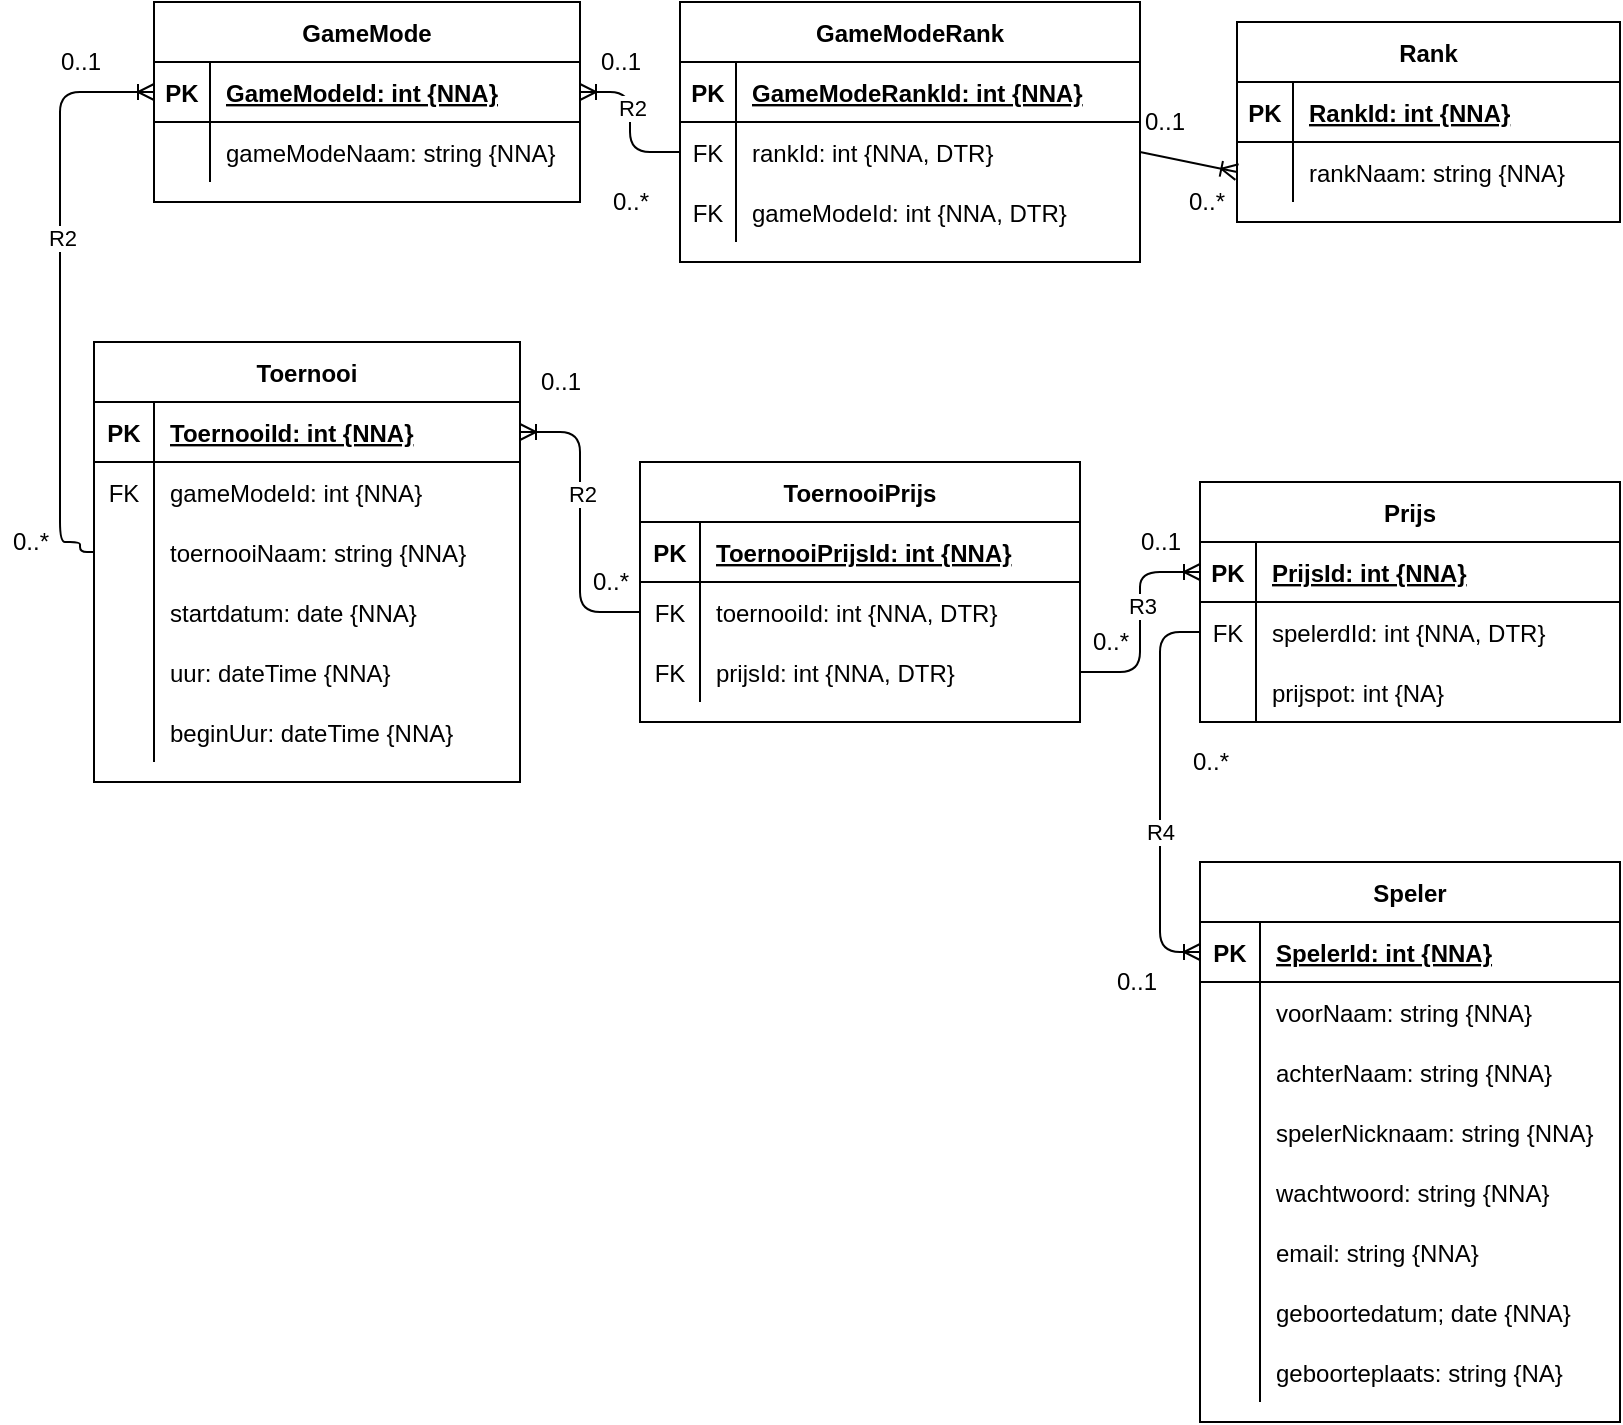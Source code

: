 <mxfile version="14.6.13" type="device"><diagram id="ePdH0c0GucVnNl-xAC8Q" name="Page-1"><mxGraphModel dx="1422" dy="822" grid="1" gridSize="10" guides="1" tooltips="1" connect="1" arrows="1" fold="1" page="1" pageScale="1" pageWidth="827" pageHeight="1169" math="0" shadow="0"><root><mxCell id="0"/><mxCell id="1" parent="0"/><mxCell id="qW6CGjtW-PosyY1pfJ4W-14" value="Speler" style="shape=table;startSize=30;container=1;collapsible=1;childLayout=tableLayout;fixedRows=1;rowLines=0;fontStyle=1;align=center;resizeLast=1;" parent="1" vertex="1"><mxGeometry x="610" y="460" width="210" height="280" as="geometry"/></mxCell><mxCell id="qW6CGjtW-PosyY1pfJ4W-15" value="" style="shape=partialRectangle;collapsible=0;dropTarget=0;pointerEvents=0;fillColor=none;top=0;left=0;bottom=1;right=0;points=[[0,0.5],[1,0.5]];portConstraint=eastwest;" parent="qW6CGjtW-PosyY1pfJ4W-14" vertex="1"><mxGeometry y="30" width="210" height="30" as="geometry"/></mxCell><mxCell id="qW6CGjtW-PosyY1pfJ4W-16" value="PK" style="shape=partialRectangle;connectable=0;fillColor=none;top=0;left=0;bottom=0;right=0;fontStyle=1;overflow=hidden;" parent="qW6CGjtW-PosyY1pfJ4W-15" vertex="1"><mxGeometry width="30" height="30" as="geometry"/></mxCell><mxCell id="qW6CGjtW-PosyY1pfJ4W-17" value="SpelerId: int {NNA}" style="shape=partialRectangle;connectable=0;fillColor=none;top=0;left=0;bottom=0;right=0;align=left;spacingLeft=6;fontStyle=5;overflow=hidden;" parent="qW6CGjtW-PosyY1pfJ4W-15" vertex="1"><mxGeometry x="30" width="180" height="30" as="geometry"/></mxCell><mxCell id="qW6CGjtW-PosyY1pfJ4W-18" value="" style="shape=partialRectangle;collapsible=0;dropTarget=0;pointerEvents=0;fillColor=none;top=0;left=0;bottom=0;right=0;points=[[0,0.5],[1,0.5]];portConstraint=eastwest;" parent="qW6CGjtW-PosyY1pfJ4W-14" vertex="1"><mxGeometry y="60" width="210" height="30" as="geometry"/></mxCell><mxCell id="qW6CGjtW-PosyY1pfJ4W-19" value="" style="shape=partialRectangle;connectable=0;fillColor=none;top=0;left=0;bottom=0;right=0;editable=1;overflow=hidden;" parent="qW6CGjtW-PosyY1pfJ4W-18" vertex="1"><mxGeometry width="30" height="30" as="geometry"/></mxCell><mxCell id="qW6CGjtW-PosyY1pfJ4W-20" value="voorNaam: string {NNA}" style="shape=partialRectangle;connectable=0;fillColor=none;top=0;left=0;bottom=0;right=0;align=left;spacingLeft=6;overflow=hidden;" parent="qW6CGjtW-PosyY1pfJ4W-18" vertex="1"><mxGeometry x="30" width="180" height="30" as="geometry"/></mxCell><mxCell id="7id1GCSX0Rq9auV7z-oB-1" value="" style="shape=partialRectangle;collapsible=0;dropTarget=0;pointerEvents=0;fillColor=none;top=0;left=0;bottom=0;right=0;points=[[0,0.5],[1,0.5]];portConstraint=eastwest;" parent="qW6CGjtW-PosyY1pfJ4W-14" vertex="1"><mxGeometry y="90" width="210" height="30" as="geometry"/></mxCell><mxCell id="7id1GCSX0Rq9auV7z-oB-2" value="" style="shape=partialRectangle;connectable=0;fillColor=none;top=0;left=0;bottom=0;right=0;editable=1;overflow=hidden;" parent="7id1GCSX0Rq9auV7z-oB-1" vertex="1"><mxGeometry width="30" height="30" as="geometry"/></mxCell><mxCell id="7id1GCSX0Rq9auV7z-oB-3" value="achterNaam: string {NNA}" style="shape=partialRectangle;connectable=0;fillColor=none;top=0;left=0;bottom=0;right=0;align=left;spacingLeft=6;overflow=hidden;" parent="7id1GCSX0Rq9auV7z-oB-1" vertex="1"><mxGeometry x="30" width="180" height="30" as="geometry"/></mxCell><mxCell id="qW6CGjtW-PosyY1pfJ4W-21" value="" style="shape=partialRectangle;collapsible=0;dropTarget=0;pointerEvents=0;fillColor=none;top=0;left=0;bottom=0;right=0;points=[[0,0.5],[1,0.5]];portConstraint=eastwest;" parent="qW6CGjtW-PosyY1pfJ4W-14" vertex="1"><mxGeometry y="120" width="210" height="30" as="geometry"/></mxCell><mxCell id="qW6CGjtW-PosyY1pfJ4W-22" value="" style="shape=partialRectangle;connectable=0;fillColor=none;top=0;left=0;bottom=0;right=0;editable=1;overflow=hidden;" parent="qW6CGjtW-PosyY1pfJ4W-21" vertex="1"><mxGeometry width="30" height="30" as="geometry"/></mxCell><mxCell id="qW6CGjtW-PosyY1pfJ4W-23" value="spelerNicknaam: string {NNA}" style="shape=partialRectangle;connectable=0;fillColor=none;top=0;left=0;bottom=0;right=0;align=left;spacingLeft=6;overflow=hidden;" parent="qW6CGjtW-PosyY1pfJ4W-21" vertex="1"><mxGeometry x="30" width="180" height="30" as="geometry"/></mxCell><mxCell id="HG0-tqQ1zg849oPvPmrR-7" value="" style="shape=partialRectangle;collapsible=0;dropTarget=0;pointerEvents=0;fillColor=none;top=0;left=0;bottom=0;right=0;points=[[0,0.5],[1,0.5]];portConstraint=eastwest;" parent="qW6CGjtW-PosyY1pfJ4W-14" vertex="1"><mxGeometry y="150" width="210" height="30" as="geometry"/></mxCell><mxCell id="HG0-tqQ1zg849oPvPmrR-8" value="" style="shape=partialRectangle;connectable=0;fillColor=none;top=0;left=0;bottom=0;right=0;editable=1;overflow=hidden;" parent="HG0-tqQ1zg849oPvPmrR-7" vertex="1"><mxGeometry width="30" height="30" as="geometry"/></mxCell><mxCell id="HG0-tqQ1zg849oPvPmrR-9" value="wachtwoord: string {NNA}" style="shape=partialRectangle;connectable=0;fillColor=none;top=0;left=0;bottom=0;right=0;align=left;spacingLeft=6;overflow=hidden;" parent="HG0-tqQ1zg849oPvPmrR-7" vertex="1"><mxGeometry x="30" width="180" height="30" as="geometry"/></mxCell><mxCell id="HG0-tqQ1zg849oPvPmrR-1" value="" style="shape=partialRectangle;collapsible=0;dropTarget=0;pointerEvents=0;fillColor=none;top=0;left=0;bottom=0;right=0;points=[[0,0.5],[1,0.5]];portConstraint=eastwest;" parent="qW6CGjtW-PosyY1pfJ4W-14" vertex="1"><mxGeometry y="180" width="210" height="30" as="geometry"/></mxCell><mxCell id="HG0-tqQ1zg849oPvPmrR-2" value="" style="shape=partialRectangle;connectable=0;fillColor=none;top=0;left=0;bottom=0;right=0;editable=1;overflow=hidden;" parent="HG0-tqQ1zg849oPvPmrR-1" vertex="1"><mxGeometry width="30" height="30" as="geometry"/></mxCell><mxCell id="HG0-tqQ1zg849oPvPmrR-3" value="email: string {NNA}" style="shape=partialRectangle;connectable=0;fillColor=none;top=0;left=0;bottom=0;right=0;align=left;spacingLeft=6;overflow=hidden;" parent="HG0-tqQ1zg849oPvPmrR-1" vertex="1"><mxGeometry x="30" width="180" height="30" as="geometry"/></mxCell><mxCell id="qW6CGjtW-PosyY1pfJ4W-24" value="" style="shape=partialRectangle;collapsible=0;dropTarget=0;pointerEvents=0;fillColor=none;top=0;left=0;bottom=0;right=0;points=[[0,0.5],[1,0.5]];portConstraint=eastwest;" parent="qW6CGjtW-PosyY1pfJ4W-14" vertex="1"><mxGeometry y="210" width="210" height="30" as="geometry"/></mxCell><mxCell id="qW6CGjtW-PosyY1pfJ4W-25" value="" style="shape=partialRectangle;connectable=0;fillColor=none;top=0;left=0;bottom=0;right=0;editable=1;overflow=hidden;" parent="qW6CGjtW-PosyY1pfJ4W-24" vertex="1"><mxGeometry width="30" height="30" as="geometry"/></mxCell><mxCell id="qW6CGjtW-PosyY1pfJ4W-26" value="geboortedatum; date {NNA}" style="shape=partialRectangle;connectable=0;fillColor=none;top=0;left=0;bottom=0;right=0;align=left;spacingLeft=6;overflow=hidden;" parent="qW6CGjtW-PosyY1pfJ4W-24" vertex="1"><mxGeometry x="30" width="180" height="30" as="geometry"/></mxCell><mxCell id="qW6CGjtW-PosyY1pfJ4W-93" value="" style="shape=partialRectangle;collapsible=0;dropTarget=0;pointerEvents=0;fillColor=none;top=0;left=0;bottom=0;right=0;points=[[0,0.5],[1,0.5]];portConstraint=eastwest;" parent="qW6CGjtW-PosyY1pfJ4W-14" vertex="1"><mxGeometry y="240" width="210" height="30" as="geometry"/></mxCell><mxCell id="qW6CGjtW-PosyY1pfJ4W-94" value="" style="shape=partialRectangle;connectable=0;fillColor=none;top=0;left=0;bottom=0;right=0;editable=1;overflow=hidden;" parent="qW6CGjtW-PosyY1pfJ4W-93" vertex="1"><mxGeometry width="30" height="30" as="geometry"/></mxCell><mxCell id="qW6CGjtW-PosyY1pfJ4W-95" value="geboorteplaats: string {NA}" style="shape=partialRectangle;connectable=0;fillColor=none;top=0;left=0;bottom=0;right=0;align=left;spacingLeft=6;overflow=hidden;" parent="qW6CGjtW-PosyY1pfJ4W-93" vertex="1"><mxGeometry x="30" width="180" height="30" as="geometry"/></mxCell><mxCell id="qW6CGjtW-PosyY1pfJ4W-40" value="Toernooi" style="shape=table;startSize=30;container=1;collapsible=1;childLayout=tableLayout;fixedRows=1;rowLines=0;fontStyle=1;align=center;resizeLast=1;" parent="1" vertex="1"><mxGeometry x="57" y="200" width="213" height="220" as="geometry"/></mxCell><mxCell id="qW6CGjtW-PosyY1pfJ4W-41" value="" style="shape=partialRectangle;collapsible=0;dropTarget=0;pointerEvents=0;fillColor=none;top=0;left=0;bottom=1;right=0;points=[[0,0.5],[1,0.5]];portConstraint=eastwest;" parent="qW6CGjtW-PosyY1pfJ4W-40" vertex="1"><mxGeometry y="30" width="213" height="30" as="geometry"/></mxCell><mxCell id="qW6CGjtW-PosyY1pfJ4W-42" value="PK" style="shape=partialRectangle;connectable=0;fillColor=none;top=0;left=0;bottom=0;right=0;fontStyle=1;overflow=hidden;" parent="qW6CGjtW-PosyY1pfJ4W-41" vertex="1"><mxGeometry width="30" height="30" as="geometry"/></mxCell><mxCell id="qW6CGjtW-PosyY1pfJ4W-43" value="ToernooiId: int {NNA}" style="shape=partialRectangle;connectable=0;fillColor=none;top=0;left=0;bottom=0;right=0;align=left;spacingLeft=6;fontStyle=5;overflow=hidden;" parent="qW6CGjtW-PosyY1pfJ4W-41" vertex="1"><mxGeometry x="30" width="183" height="30" as="geometry"/></mxCell><mxCell id="2eN4JPL-GJjVE5kS_15K-87" value="" style="shape=partialRectangle;collapsible=0;dropTarget=0;pointerEvents=0;fillColor=none;top=0;left=0;bottom=0;right=0;points=[[0,0.5],[1,0.5]];portConstraint=eastwest;" parent="qW6CGjtW-PosyY1pfJ4W-40" vertex="1"><mxGeometry y="60" width="213" height="30" as="geometry"/></mxCell><mxCell id="2eN4JPL-GJjVE5kS_15K-88" value="FK" style="shape=partialRectangle;connectable=0;fillColor=none;top=0;left=0;bottom=0;right=0;fontStyle=0;overflow=hidden;" parent="2eN4JPL-GJjVE5kS_15K-87" vertex="1"><mxGeometry width="30" height="30" as="geometry"/></mxCell><mxCell id="2eN4JPL-GJjVE5kS_15K-89" value="gameModeId: int {NNA}" style="shape=partialRectangle;connectable=0;fillColor=none;top=0;left=0;bottom=0;right=0;align=left;spacingLeft=6;fontStyle=0;overflow=hidden;" parent="2eN4JPL-GJjVE5kS_15K-87" vertex="1"><mxGeometry x="30" width="183" height="30" as="geometry"/></mxCell><mxCell id="qW6CGjtW-PosyY1pfJ4W-44" value="" style="shape=partialRectangle;collapsible=0;dropTarget=0;pointerEvents=0;fillColor=none;top=0;left=0;bottom=0;right=0;points=[[0,0.5],[1,0.5]];portConstraint=eastwest;" parent="qW6CGjtW-PosyY1pfJ4W-40" vertex="1"><mxGeometry y="90" width="213" height="30" as="geometry"/></mxCell><mxCell id="qW6CGjtW-PosyY1pfJ4W-45" value="" style="shape=partialRectangle;connectable=0;fillColor=none;top=0;left=0;bottom=0;right=0;editable=1;overflow=hidden;" parent="qW6CGjtW-PosyY1pfJ4W-44" vertex="1"><mxGeometry width="30" height="30" as="geometry"/></mxCell><mxCell id="qW6CGjtW-PosyY1pfJ4W-46" value="toernooiNaam: string {NNA}" style="shape=partialRectangle;connectable=0;fillColor=none;top=0;left=0;bottom=0;right=0;align=left;spacingLeft=6;overflow=hidden;" parent="qW6CGjtW-PosyY1pfJ4W-44" vertex="1"><mxGeometry x="30" width="183" height="30" as="geometry"/></mxCell><mxCell id="qW6CGjtW-PosyY1pfJ4W-179" value="" style="shape=partialRectangle;collapsible=0;dropTarget=0;pointerEvents=0;fillColor=none;top=0;left=0;bottom=0;right=0;points=[[0,0.5],[1,0.5]];portConstraint=eastwest;" parent="qW6CGjtW-PosyY1pfJ4W-40" vertex="1"><mxGeometry y="120" width="213" height="30" as="geometry"/></mxCell><mxCell id="qW6CGjtW-PosyY1pfJ4W-180" value="" style="shape=partialRectangle;connectable=0;fillColor=none;top=0;left=0;bottom=0;right=0;editable=1;overflow=hidden;" parent="qW6CGjtW-PosyY1pfJ4W-179" vertex="1"><mxGeometry width="30" height="30" as="geometry"/></mxCell><mxCell id="qW6CGjtW-PosyY1pfJ4W-181" value="startdatum: date {NNA}" style="shape=partialRectangle;connectable=0;fillColor=none;top=0;left=0;bottom=0;right=0;align=left;spacingLeft=6;overflow=hidden;" parent="qW6CGjtW-PosyY1pfJ4W-179" vertex="1"><mxGeometry x="30" width="183" height="30" as="geometry"/></mxCell><mxCell id="7id1GCSX0Rq9auV7z-oB-5" value="" style="shape=partialRectangle;collapsible=0;dropTarget=0;pointerEvents=0;fillColor=none;top=0;left=0;bottom=0;right=0;points=[[0,0.5],[1,0.5]];portConstraint=eastwest;" parent="qW6CGjtW-PosyY1pfJ4W-40" vertex="1"><mxGeometry y="150" width="213" height="30" as="geometry"/></mxCell><mxCell id="7id1GCSX0Rq9auV7z-oB-6" value="" style="shape=partialRectangle;connectable=0;fillColor=none;top=0;left=0;bottom=0;right=0;editable=1;overflow=hidden;" parent="7id1GCSX0Rq9auV7z-oB-5" vertex="1"><mxGeometry width="30" height="30" as="geometry"/></mxCell><mxCell id="7id1GCSX0Rq9auV7z-oB-7" value="uur: dateTime {NNA}" style="shape=partialRectangle;connectable=0;fillColor=none;top=0;left=0;bottom=0;right=0;align=left;spacingLeft=6;overflow=hidden;" parent="7id1GCSX0Rq9auV7z-oB-5" vertex="1"><mxGeometry x="30" width="183" height="30" as="geometry"/></mxCell><mxCell id="IgzZ3JnWrpRaD6kEdkL5-1" value="" style="shape=partialRectangle;collapsible=0;dropTarget=0;pointerEvents=0;fillColor=none;top=0;left=0;bottom=0;right=0;points=[[0,0.5],[1,0.5]];portConstraint=eastwest;" parent="qW6CGjtW-PosyY1pfJ4W-40" vertex="1"><mxGeometry y="180" width="213" height="30" as="geometry"/></mxCell><mxCell id="IgzZ3JnWrpRaD6kEdkL5-2" value="" style="shape=partialRectangle;connectable=0;fillColor=none;top=0;left=0;bottom=0;right=0;editable=1;overflow=hidden;" parent="IgzZ3JnWrpRaD6kEdkL5-1" vertex="1"><mxGeometry width="30" height="30" as="geometry"/></mxCell><mxCell id="IgzZ3JnWrpRaD6kEdkL5-3" value="beginUur: dateTime {NNA}" style="shape=partialRectangle;connectable=0;fillColor=none;top=0;left=0;bottom=0;right=0;align=left;spacingLeft=6;overflow=hidden;" parent="IgzZ3JnWrpRaD6kEdkL5-1" vertex="1"><mxGeometry x="30" width="183" height="30" as="geometry"/></mxCell><mxCell id="qW6CGjtW-PosyY1pfJ4W-185" value="Prijs" style="shape=table;startSize=30;container=1;collapsible=1;childLayout=tableLayout;fixedRows=1;rowLines=0;fontStyle=1;align=center;resizeLast=1;" parent="1" vertex="1"><mxGeometry x="610" y="270" width="210" height="120" as="geometry"/></mxCell><mxCell id="qW6CGjtW-PosyY1pfJ4W-186" value="" style="shape=partialRectangle;collapsible=0;dropTarget=0;pointerEvents=0;fillColor=none;top=0;left=0;bottom=1;right=0;points=[[0,0.5],[1,0.5]];portConstraint=eastwest;" parent="qW6CGjtW-PosyY1pfJ4W-185" vertex="1"><mxGeometry y="30" width="210" height="30" as="geometry"/></mxCell><mxCell id="qW6CGjtW-PosyY1pfJ4W-187" value="PK" style="shape=partialRectangle;connectable=0;fillColor=none;top=0;left=0;bottom=0;right=0;fontStyle=1;overflow=hidden;" parent="qW6CGjtW-PosyY1pfJ4W-186" vertex="1"><mxGeometry width="28" height="30" as="geometry"/></mxCell><mxCell id="qW6CGjtW-PosyY1pfJ4W-188" value="PrijsId: int {NNA}" style="shape=partialRectangle;connectable=0;fillColor=none;top=0;left=0;bottom=0;right=0;align=left;spacingLeft=6;fontStyle=5;overflow=hidden;" parent="qW6CGjtW-PosyY1pfJ4W-186" vertex="1"><mxGeometry x="28" width="182" height="30" as="geometry"/></mxCell><mxCell id="qW6CGjtW-PosyY1pfJ4W-189" value="" style="shape=partialRectangle;collapsible=0;dropTarget=0;pointerEvents=0;fillColor=none;top=0;left=0;bottom=0;right=0;points=[[0,0.5],[1,0.5]];portConstraint=eastwest;" parent="qW6CGjtW-PosyY1pfJ4W-185" vertex="1"><mxGeometry y="60" width="210" height="30" as="geometry"/></mxCell><mxCell id="qW6CGjtW-PosyY1pfJ4W-190" value="FK" style="shape=partialRectangle;connectable=0;fillColor=none;top=0;left=0;bottom=0;right=0;editable=1;overflow=hidden;" parent="qW6CGjtW-PosyY1pfJ4W-189" vertex="1"><mxGeometry width="28" height="30" as="geometry"/></mxCell><mxCell id="qW6CGjtW-PosyY1pfJ4W-191" value="spelerdId: int {NNA, DTR}" style="shape=partialRectangle;connectable=0;fillColor=none;top=0;left=0;bottom=0;right=0;align=left;spacingLeft=6;overflow=hidden;" parent="qW6CGjtW-PosyY1pfJ4W-189" vertex="1"><mxGeometry x="28" width="182" height="30" as="geometry"/></mxCell><mxCell id="UAZnC-9u334mzQmpA1sL-41" value="" style="shape=partialRectangle;collapsible=0;dropTarget=0;pointerEvents=0;fillColor=none;top=0;left=0;bottom=0;right=0;points=[[0,0.5],[1,0.5]];portConstraint=eastwest;" parent="qW6CGjtW-PosyY1pfJ4W-185" vertex="1"><mxGeometry y="90" width="210" height="30" as="geometry"/></mxCell><mxCell id="UAZnC-9u334mzQmpA1sL-42" value="" style="shape=partialRectangle;connectable=0;fillColor=none;top=0;left=0;bottom=0;right=0;editable=1;overflow=hidden;" parent="UAZnC-9u334mzQmpA1sL-41" vertex="1"><mxGeometry width="28" height="30" as="geometry"/></mxCell><mxCell id="UAZnC-9u334mzQmpA1sL-43" value="prijspot: int {NA}" style="shape=partialRectangle;connectable=0;fillColor=none;top=0;left=0;bottom=0;right=0;align=left;spacingLeft=6;overflow=hidden;" parent="UAZnC-9u334mzQmpA1sL-41" vertex="1"><mxGeometry x="28" width="182" height="30" as="geometry"/></mxCell><mxCell id="UAZnC-9u334mzQmpA1sL-14" value="ToernooiPrijs" style="shape=table;startSize=30;container=1;collapsible=1;childLayout=tableLayout;fixedRows=1;rowLines=0;fontStyle=1;align=center;resizeLast=1;" parent="1" vertex="1"><mxGeometry x="330" y="260" width="220" height="130" as="geometry"/></mxCell><mxCell id="UAZnC-9u334mzQmpA1sL-15" value="" style="shape=partialRectangle;collapsible=0;dropTarget=0;pointerEvents=0;fillColor=none;top=0;left=0;bottom=1;right=0;points=[[0,0.5],[1,0.5]];portConstraint=eastwest;" parent="UAZnC-9u334mzQmpA1sL-14" vertex="1"><mxGeometry y="30" width="220" height="30" as="geometry"/></mxCell><mxCell id="UAZnC-9u334mzQmpA1sL-16" value="PK" style="shape=partialRectangle;connectable=0;fillColor=none;top=0;left=0;bottom=0;right=0;fontStyle=1;overflow=hidden;" parent="UAZnC-9u334mzQmpA1sL-15" vertex="1"><mxGeometry width="30" height="30" as="geometry"/></mxCell><mxCell id="UAZnC-9u334mzQmpA1sL-17" value="ToernooiPrijsId: int {NNA}" style="shape=partialRectangle;connectable=0;fillColor=none;top=0;left=0;bottom=0;right=0;align=left;spacingLeft=6;fontStyle=5;overflow=hidden;" parent="UAZnC-9u334mzQmpA1sL-15" vertex="1"><mxGeometry x="30" width="190" height="30" as="geometry"/></mxCell><mxCell id="UAZnC-9u334mzQmpA1sL-18" value="" style="shape=partialRectangle;collapsible=0;dropTarget=0;pointerEvents=0;fillColor=none;top=0;left=0;bottom=0;right=0;points=[[0,0.5],[1,0.5]];portConstraint=eastwest;" parent="UAZnC-9u334mzQmpA1sL-14" vertex="1"><mxGeometry y="60" width="220" height="30" as="geometry"/></mxCell><mxCell id="UAZnC-9u334mzQmpA1sL-19" value="FK" style="shape=partialRectangle;connectable=0;fillColor=none;top=0;left=0;bottom=0;right=0;editable=1;overflow=hidden;" parent="UAZnC-9u334mzQmpA1sL-18" vertex="1"><mxGeometry width="30" height="30" as="geometry"/></mxCell><mxCell id="UAZnC-9u334mzQmpA1sL-20" value="toernooiId: int {NNA, DTR}" style="shape=partialRectangle;connectable=0;fillColor=none;top=0;left=0;bottom=0;right=0;align=left;spacingLeft=6;overflow=hidden;" parent="UAZnC-9u334mzQmpA1sL-18" vertex="1"><mxGeometry x="30" width="190" height="30" as="geometry"/></mxCell><mxCell id="UAZnC-9u334mzQmpA1sL-21" value="" style="shape=partialRectangle;collapsible=0;dropTarget=0;pointerEvents=0;fillColor=none;top=0;left=0;bottom=0;right=0;points=[[0,0.5],[1,0.5]];portConstraint=eastwest;" parent="UAZnC-9u334mzQmpA1sL-14" vertex="1"><mxGeometry y="90" width="220" height="30" as="geometry"/></mxCell><mxCell id="UAZnC-9u334mzQmpA1sL-22" value="FK" style="shape=partialRectangle;connectable=0;fillColor=none;top=0;left=0;bottom=0;right=0;editable=1;overflow=hidden;" parent="UAZnC-9u334mzQmpA1sL-21" vertex="1"><mxGeometry width="30" height="30" as="geometry"/></mxCell><mxCell id="UAZnC-9u334mzQmpA1sL-23" value="prijsId: int {NNA, DTR}" style="shape=partialRectangle;connectable=0;fillColor=none;top=0;left=0;bottom=0;right=0;align=left;spacingLeft=6;overflow=hidden;" parent="UAZnC-9u334mzQmpA1sL-21" vertex="1"><mxGeometry x="30" width="190" height="30" as="geometry"/></mxCell><mxCell id="UAZnC-9u334mzQmpA1sL-37" value="" style="edgeStyle=entityRelationEdgeStyle;fontSize=12;html=1;endArrow=ERoneToMany;entryX=0;entryY=0.5;entryDx=0;entryDy=0;exitX=1;exitY=0.5;exitDx=0;exitDy=0;" parent="1" source="UAZnC-9u334mzQmpA1sL-21" target="qW6CGjtW-PosyY1pfJ4W-186" edge="1"><mxGeometry width="100" height="100" relative="1" as="geometry"><mxPoint x="480" y="530" as="sourcePoint"/><mxPoint x="580" y="430" as="targetPoint"/></mxGeometry></mxCell><mxCell id="kmD-MyC10l7gj7JvFbZj-3" value="R3" style="edgeLabel;html=1;align=center;verticalAlign=middle;resizable=0;points=[];" parent="UAZnC-9u334mzQmpA1sL-37" vertex="1" connectable="0"><mxGeometry x="0.145" y="-1" relative="1" as="geometry"><mxPoint as="offset"/></mxGeometry></mxCell><mxCell id="UAZnC-9u334mzQmpA1sL-38" value="" style="edgeStyle=entityRelationEdgeStyle;fontSize=12;html=1;endArrow=ERoneToMany;entryX=1;entryY=0.5;entryDx=0;entryDy=0;exitX=0;exitY=0.5;exitDx=0;exitDy=0;" parent="1" source="UAZnC-9u334mzQmpA1sL-18" target="qW6CGjtW-PosyY1pfJ4W-41" edge="1"><mxGeometry width="100" height="100" relative="1" as="geometry"><mxPoint x="480" y="530" as="sourcePoint"/><mxPoint x="580" y="430" as="targetPoint"/></mxGeometry></mxCell><mxCell id="kmD-MyC10l7gj7JvFbZj-1" value="R2" style="edgeLabel;html=1;align=center;verticalAlign=middle;resizable=0;points=[];" parent="UAZnC-9u334mzQmpA1sL-38" vertex="1" connectable="0"><mxGeometry x="0.186" y="-1" relative="1" as="geometry"><mxPoint as="offset"/></mxGeometry></mxCell><mxCell id="UAZnC-9u334mzQmpA1sL-40" value="" style="edgeStyle=orthogonalEdgeStyle;fontSize=12;html=1;endArrow=ERoneToMany;entryX=0;entryY=0.5;entryDx=0;entryDy=0;exitX=0;exitY=0.5;exitDx=0;exitDy=0;" parent="1" source="qW6CGjtW-PosyY1pfJ4W-189" target="qW6CGjtW-PosyY1pfJ4W-15" edge="1"><mxGeometry width="100" height="100" relative="1" as="geometry"><mxPoint x="480" y="530" as="sourcePoint"/><mxPoint x="580" y="430" as="targetPoint"/><Array as="points"><mxPoint x="590" y="345"/><mxPoint x="590" y="505"/></Array></mxGeometry></mxCell><mxCell id="kmD-MyC10l7gj7JvFbZj-4" value="R4" style="edgeLabel;html=1;align=center;verticalAlign=middle;resizable=0;points=[];" parent="UAZnC-9u334mzQmpA1sL-40" vertex="1" connectable="0"><mxGeometry x="0.2" relative="1" as="geometry"><mxPoint as="offset"/></mxGeometry></mxCell><mxCell id="UAZnC-9u334mzQmpA1sL-44" value="0..*" style="text;html=1;align=center;verticalAlign=middle;resizable=0;points=[];autosize=1;" parent="1" vertex="1"><mxGeometry x="300" y="310" width="30" height="20" as="geometry"/></mxCell><mxCell id="UAZnC-9u334mzQmpA1sL-45" value="0..1" style="text;html=1;align=center;verticalAlign=middle;resizable=0;points=[];autosize=1;" parent="1" vertex="1"><mxGeometry x="270" y="210" width="40" height="20" as="geometry"/></mxCell><mxCell id="UAZnC-9u334mzQmpA1sL-46" value="0..*" style="text;html=1;align=center;verticalAlign=middle;resizable=0;points=[];autosize=1;" parent="1" vertex="1"><mxGeometry x="550" y="340" width="30" height="20" as="geometry"/></mxCell><mxCell id="UAZnC-9u334mzQmpA1sL-47" value="0..1" style="text;html=1;align=center;verticalAlign=middle;resizable=0;points=[];autosize=1;" parent="1" vertex="1"><mxGeometry x="570" y="290" width="40" height="20" as="geometry"/></mxCell><mxCell id="UAZnC-9u334mzQmpA1sL-48" value="0..*" style="text;html=1;align=center;verticalAlign=middle;resizable=0;points=[];autosize=1;" parent="1" vertex="1"><mxGeometry x="600" y="400" width="30" height="20" as="geometry"/></mxCell><mxCell id="2eN4JPL-GJjVE5kS_15K-1" value="GameMode" style="shape=table;startSize=30;container=1;collapsible=1;childLayout=tableLayout;fixedRows=1;rowLines=0;fontStyle=1;align=center;resizeLast=1;" parent="1" vertex="1"><mxGeometry x="87" y="30" width="213" height="100" as="geometry"/></mxCell><mxCell id="2eN4JPL-GJjVE5kS_15K-2" value="" style="shape=partialRectangle;collapsible=0;dropTarget=0;pointerEvents=0;fillColor=none;top=0;left=0;bottom=1;right=0;points=[[0,0.5],[1,0.5]];portConstraint=eastwest;" parent="2eN4JPL-GJjVE5kS_15K-1" vertex="1"><mxGeometry y="30" width="213" height="30" as="geometry"/></mxCell><mxCell id="2eN4JPL-GJjVE5kS_15K-3" value="PK" style="shape=partialRectangle;connectable=0;fillColor=none;top=0;left=0;bottom=0;right=0;fontStyle=1;overflow=hidden;" parent="2eN4JPL-GJjVE5kS_15K-2" vertex="1"><mxGeometry width="28" height="30" as="geometry"/></mxCell><mxCell id="2eN4JPL-GJjVE5kS_15K-4" value="GameModeId: int {NNA}" style="shape=partialRectangle;connectable=0;fillColor=none;top=0;left=0;bottom=0;right=0;align=left;spacingLeft=6;fontStyle=5;overflow=hidden;" parent="2eN4JPL-GJjVE5kS_15K-2" vertex="1"><mxGeometry x="28" width="185" height="30" as="geometry"/></mxCell><mxCell id="2eN4JPL-GJjVE5kS_15K-68" value="" style="shape=partialRectangle;collapsible=0;dropTarget=0;pointerEvents=0;fillColor=none;top=0;left=0;bottom=0;right=0;points=[[0,0.5],[1,0.5]];portConstraint=eastwest;" parent="2eN4JPL-GJjVE5kS_15K-1" vertex="1"><mxGeometry y="60" width="213" height="30" as="geometry"/></mxCell><mxCell id="2eN4JPL-GJjVE5kS_15K-69" value="" style="shape=partialRectangle;connectable=0;fillColor=none;top=0;left=0;bottom=0;right=0;editable=1;overflow=hidden;" parent="2eN4JPL-GJjVE5kS_15K-68" vertex="1"><mxGeometry width="28" height="30" as="geometry"/></mxCell><mxCell id="2eN4JPL-GJjVE5kS_15K-70" value="gameModeNaam: string {NNA}" style="shape=partialRectangle;connectable=0;fillColor=none;top=0;left=0;bottom=0;right=0;align=left;spacingLeft=6;overflow=hidden;" parent="2eN4JPL-GJjVE5kS_15K-68" vertex="1"><mxGeometry x="28" width="185" height="30" as="geometry"/></mxCell><mxCell id="2eN4JPL-GJjVE5kS_15K-20" value="GameModeRank" style="shape=table;startSize=30;container=1;collapsible=1;childLayout=tableLayout;fixedRows=1;rowLines=0;fontStyle=1;align=center;resizeLast=1;" parent="1" vertex="1"><mxGeometry x="350" y="30" width="230" height="130" as="geometry"/></mxCell><mxCell id="2eN4JPL-GJjVE5kS_15K-21" value="" style="shape=partialRectangle;collapsible=0;dropTarget=0;pointerEvents=0;fillColor=none;top=0;left=0;bottom=1;right=0;points=[[0,0.5],[1,0.5]];portConstraint=eastwest;" parent="2eN4JPL-GJjVE5kS_15K-20" vertex="1"><mxGeometry y="30" width="230" height="30" as="geometry"/></mxCell><mxCell id="2eN4JPL-GJjVE5kS_15K-22" value="PK" style="shape=partialRectangle;connectable=0;fillColor=none;top=0;left=0;bottom=0;right=0;fontStyle=1;overflow=hidden;" parent="2eN4JPL-GJjVE5kS_15K-21" vertex="1"><mxGeometry width="28" height="30" as="geometry"/></mxCell><mxCell id="2eN4JPL-GJjVE5kS_15K-23" value="GameModeRankId: int {NNA}" style="shape=partialRectangle;connectable=0;fillColor=none;top=0;left=0;bottom=0;right=0;align=left;spacingLeft=6;fontStyle=5;overflow=hidden;" parent="2eN4JPL-GJjVE5kS_15K-21" vertex="1"><mxGeometry x="28" width="202" height="30" as="geometry"/></mxCell><mxCell id="2eN4JPL-GJjVE5kS_15K-49" value="" style="shape=partialRectangle;collapsible=0;dropTarget=0;pointerEvents=0;fillColor=none;top=0;left=0;bottom=0;right=0;points=[[0,0.5],[1,0.5]];portConstraint=eastwest;" parent="2eN4JPL-GJjVE5kS_15K-20" vertex="1"><mxGeometry y="60" width="230" height="30" as="geometry"/></mxCell><mxCell id="2eN4JPL-GJjVE5kS_15K-50" value="FK" style="shape=partialRectangle;connectable=0;fillColor=none;top=0;left=0;bottom=0;right=0;fontStyle=0;overflow=hidden;" parent="2eN4JPL-GJjVE5kS_15K-49" vertex="1"><mxGeometry width="28" height="30" as="geometry"/></mxCell><mxCell id="2eN4JPL-GJjVE5kS_15K-51" value="rankId: int {NNA, DTR}" style="shape=partialRectangle;connectable=0;fillColor=none;top=0;left=0;bottom=0;right=0;align=left;spacingLeft=6;fontStyle=0;overflow=hidden;" parent="2eN4JPL-GJjVE5kS_15K-49" vertex="1"><mxGeometry x="28" width="202" height="30" as="geometry"/></mxCell><mxCell id="2eN4JPL-GJjVE5kS_15K-84" value="" style="shape=partialRectangle;collapsible=0;dropTarget=0;pointerEvents=0;fillColor=none;top=0;left=0;bottom=0;right=0;points=[[0,0.5],[1,0.5]];portConstraint=eastwest;" parent="2eN4JPL-GJjVE5kS_15K-20" vertex="1"><mxGeometry y="90" width="230" height="30" as="geometry"/></mxCell><mxCell id="2eN4JPL-GJjVE5kS_15K-85" value="FK" style="shape=partialRectangle;connectable=0;fillColor=none;top=0;left=0;bottom=0;right=0;fontStyle=0;overflow=hidden;" parent="2eN4JPL-GJjVE5kS_15K-84" vertex="1"><mxGeometry width="28" height="30" as="geometry"/></mxCell><mxCell id="2eN4JPL-GJjVE5kS_15K-86" value="gameModeId: int {NNA, DTR}" style="shape=partialRectangle;connectable=0;fillColor=none;top=0;left=0;bottom=0;right=0;align=left;spacingLeft=6;fontStyle=0;overflow=hidden;" parent="2eN4JPL-GJjVE5kS_15K-84" vertex="1"><mxGeometry x="28" width="202" height="30" as="geometry"/></mxCell><mxCell id="2eN4JPL-GJjVE5kS_15K-30" value="Rank" style="shape=table;startSize=30;container=1;collapsible=1;childLayout=tableLayout;fixedRows=1;rowLines=0;fontStyle=1;align=center;resizeLast=1;" parent="1" vertex="1"><mxGeometry x="628.5" y="40" width="191.5" height="100" as="geometry"/></mxCell><mxCell id="2eN4JPL-GJjVE5kS_15K-31" value="" style="shape=partialRectangle;collapsible=0;dropTarget=0;pointerEvents=0;fillColor=none;top=0;left=0;bottom=1;right=0;points=[[0,0.5],[1,0.5]];portConstraint=eastwest;" parent="2eN4JPL-GJjVE5kS_15K-30" vertex="1"><mxGeometry y="30" width="191.5" height="30" as="geometry"/></mxCell><mxCell id="2eN4JPL-GJjVE5kS_15K-32" value="PK" style="shape=partialRectangle;connectable=0;fillColor=none;top=0;left=0;bottom=0;right=0;fontStyle=1;overflow=hidden;" parent="2eN4JPL-GJjVE5kS_15K-31" vertex="1"><mxGeometry width="28" height="30" as="geometry"/></mxCell><mxCell id="2eN4JPL-GJjVE5kS_15K-33" value="RankId: int {NNA}" style="shape=partialRectangle;connectable=0;fillColor=none;top=0;left=0;bottom=0;right=0;align=left;spacingLeft=6;fontStyle=5;overflow=hidden;" parent="2eN4JPL-GJjVE5kS_15K-31" vertex="1"><mxGeometry x="28" width="163.5" height="30" as="geometry"/></mxCell><mxCell id="2eN4JPL-GJjVE5kS_15K-34" value="" style="shape=partialRectangle;collapsible=0;dropTarget=0;pointerEvents=0;fillColor=none;top=0;left=0;bottom=0;right=0;points=[[0,0.5],[1,0.5]];portConstraint=eastwest;" parent="2eN4JPL-GJjVE5kS_15K-30" vertex="1"><mxGeometry y="60" width="191.5" height="30" as="geometry"/></mxCell><mxCell id="2eN4JPL-GJjVE5kS_15K-35" value="" style="shape=partialRectangle;connectable=0;fillColor=none;top=0;left=0;bottom=0;right=0;editable=1;overflow=hidden;" parent="2eN4JPL-GJjVE5kS_15K-34" vertex="1"><mxGeometry width="28" height="30" as="geometry"/></mxCell><mxCell id="2eN4JPL-GJjVE5kS_15K-36" value="rankNaam: string {NNA}" style="shape=partialRectangle;connectable=0;fillColor=none;top=0;left=0;bottom=0;right=0;align=left;spacingLeft=6;overflow=hidden;" parent="2eN4JPL-GJjVE5kS_15K-34" vertex="1"><mxGeometry x="28" width="163.5" height="30" as="geometry"/></mxCell><mxCell id="2eN4JPL-GJjVE5kS_15K-61" value="0..1" style="text;html=1;align=center;verticalAlign=middle;resizable=0;points=[];autosize=1;" parent="1" vertex="1"><mxGeometry x="30" y="50" width="40" height="20" as="geometry"/></mxCell><mxCell id="2eN4JPL-GJjVE5kS_15K-62" value="0..*" style="text;html=1;align=center;verticalAlign=middle;resizable=0;points=[];autosize=1;" parent="1" vertex="1"><mxGeometry x="10" y="290" width="30" height="20" as="geometry"/></mxCell><mxCell id="2eN4JPL-GJjVE5kS_15K-66" value="" style="edgeStyle=orthogonalEdgeStyle;fontSize=12;html=1;endArrow=ERoneToMany;entryX=0;entryY=0.5;entryDx=0;entryDy=0;exitX=0;exitY=0.5;exitDx=0;exitDy=0;" parent="1" source="qW6CGjtW-PosyY1pfJ4W-44" target="2eN4JPL-GJjVE5kS_15K-2" edge="1"><mxGeometry width="100" height="100" relative="1" as="geometry"><mxPoint x="170" y="190" as="sourcePoint"/><mxPoint x="110" y="100" as="targetPoint"/><Array as="points"><mxPoint x="50" y="305"/><mxPoint x="50" y="300"/><mxPoint x="40" y="300"/><mxPoint x="40" y="75"/></Array></mxGeometry></mxCell><mxCell id="2eN4JPL-GJjVE5kS_15K-67" value="R2" style="edgeLabel;html=1;align=center;verticalAlign=middle;resizable=0;points=[];" parent="2eN4JPL-GJjVE5kS_15K-66" vertex="1" connectable="0"><mxGeometry x="0.186" y="-1" relative="1" as="geometry"><mxPoint as="offset"/></mxGeometry></mxCell><mxCell id="2eN4JPL-GJjVE5kS_15K-71" value="" style="edgeStyle=orthogonalEdgeStyle;fontSize=12;html=1;endArrow=ERoneToMany;entryX=1;entryY=0.5;entryDx=0;entryDy=0;exitX=0;exitY=0.5;exitDx=0;exitDy=0;" parent="1" source="2eN4JPL-GJjVE5kS_15K-49" target="2eN4JPL-GJjVE5kS_15K-2" edge="1"><mxGeometry width="100" height="100" relative="1" as="geometry"><mxPoint x="384" y="600" as="sourcePoint"/><mxPoint x="324" y="510" as="targetPoint"/></mxGeometry></mxCell><mxCell id="2eN4JPL-GJjVE5kS_15K-72" value="R2" style="edgeLabel;html=1;align=center;verticalAlign=middle;resizable=0;points=[];" parent="2eN4JPL-GJjVE5kS_15K-71" vertex="1" connectable="0"><mxGeometry x="0.186" y="-1" relative="1" as="geometry"><mxPoint as="offset"/></mxGeometry></mxCell><mxCell id="2eN4JPL-GJjVE5kS_15K-73" value="" style="fontSize=12;html=1;endArrow=ERoneToMany;entryX=0;entryY=0.5;entryDx=0;entryDy=0;exitX=1;exitY=0.5;exitDx=0;exitDy=0;" parent="1" source="2eN4JPL-GJjVE5kS_15K-49" target="2eN4JPL-GJjVE5kS_15K-34" edge="1"><mxGeometry width="100" height="100" relative="1" as="geometry"><mxPoint x="530" y="380" as="sourcePoint"/><mxPoint x="630" y="280" as="targetPoint"/></mxGeometry></mxCell><mxCell id="2eN4JPL-GJjVE5kS_15K-74" value="0..1" style="text;html=1;align=center;verticalAlign=middle;resizable=0;points=[];autosize=1;" parent="1" vertex="1"><mxGeometry x="300" y="50" width="40" height="20" as="geometry"/></mxCell><mxCell id="2eN4JPL-GJjVE5kS_15K-75" value="0..*" style="text;html=1;align=center;verticalAlign=middle;resizable=0;points=[];autosize=1;" parent="1" vertex="1"><mxGeometry x="310" y="120" width="30" height="20" as="geometry"/></mxCell><mxCell id="2eN4JPL-GJjVE5kS_15K-76" value="0..*" style="text;html=1;align=center;verticalAlign=middle;resizable=0;points=[];autosize=1;" parent="1" vertex="1"><mxGeometry x="598" y="120" width="30" height="20" as="geometry"/></mxCell><mxCell id="2eN4JPL-GJjVE5kS_15K-77" value="0..1" style="text;html=1;align=center;verticalAlign=middle;resizable=0;points=[];autosize=1;" parent="1" vertex="1"><mxGeometry x="572" y="80" width="40" height="20" as="geometry"/></mxCell><mxCell id="2eN4JPL-GJjVE5kS_15K-90" value="0..1" style="text;html=1;align=center;verticalAlign=middle;resizable=0;points=[];autosize=1;" parent="1" vertex="1"><mxGeometry x="558" y="510" width="40" height="20" as="geometry"/></mxCell></root></mxGraphModel></diagram></mxfile>